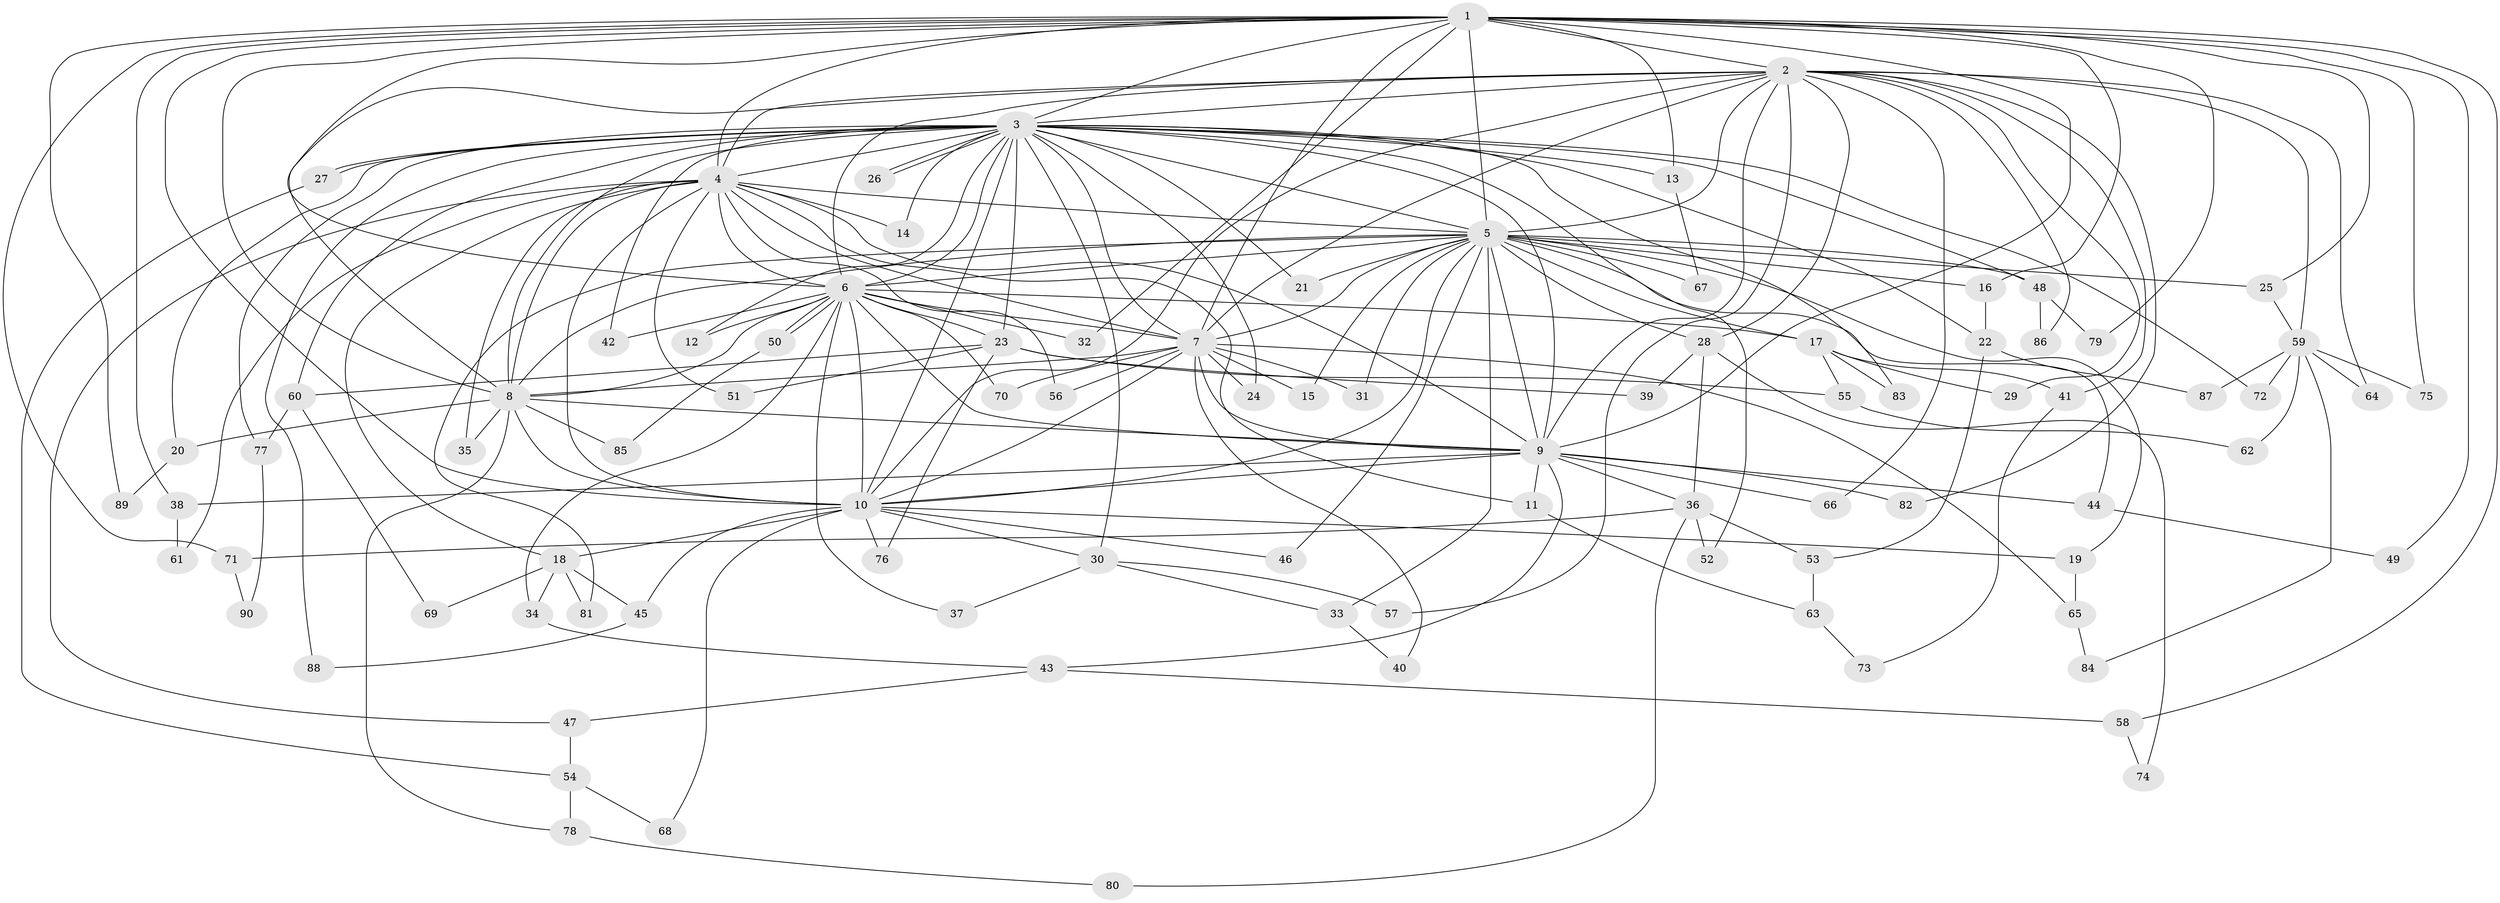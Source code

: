 // Generated by graph-tools (version 1.1) at 2025/01/03/09/25 03:01:34]
// undirected, 90 vertices, 205 edges
graph export_dot {
graph [start="1"]
  node [color=gray90,style=filled];
  1;
  2;
  3;
  4;
  5;
  6;
  7;
  8;
  9;
  10;
  11;
  12;
  13;
  14;
  15;
  16;
  17;
  18;
  19;
  20;
  21;
  22;
  23;
  24;
  25;
  26;
  27;
  28;
  29;
  30;
  31;
  32;
  33;
  34;
  35;
  36;
  37;
  38;
  39;
  40;
  41;
  42;
  43;
  44;
  45;
  46;
  47;
  48;
  49;
  50;
  51;
  52;
  53;
  54;
  55;
  56;
  57;
  58;
  59;
  60;
  61;
  62;
  63;
  64;
  65;
  66;
  67;
  68;
  69;
  70;
  71;
  72;
  73;
  74;
  75;
  76;
  77;
  78;
  79;
  80;
  81;
  82;
  83;
  84;
  85;
  86;
  87;
  88;
  89;
  90;
  1 -- 2;
  1 -- 3;
  1 -- 4;
  1 -- 5;
  1 -- 6;
  1 -- 7;
  1 -- 8;
  1 -- 9;
  1 -- 10;
  1 -- 13;
  1 -- 16;
  1 -- 25;
  1 -- 32;
  1 -- 38;
  1 -- 49;
  1 -- 58;
  1 -- 71;
  1 -- 75;
  1 -- 79;
  1 -- 89;
  2 -- 3;
  2 -- 4;
  2 -- 5;
  2 -- 6;
  2 -- 7;
  2 -- 8;
  2 -- 9;
  2 -- 10;
  2 -- 28;
  2 -- 29;
  2 -- 41;
  2 -- 57;
  2 -- 59;
  2 -- 64;
  2 -- 66;
  2 -- 82;
  2 -- 86;
  3 -- 4;
  3 -- 5;
  3 -- 6;
  3 -- 7;
  3 -- 8;
  3 -- 9;
  3 -- 10;
  3 -- 12;
  3 -- 13;
  3 -- 14;
  3 -- 20;
  3 -- 21;
  3 -- 22;
  3 -- 23;
  3 -- 24;
  3 -- 26;
  3 -- 26;
  3 -- 27;
  3 -- 27;
  3 -- 30;
  3 -- 42;
  3 -- 48;
  3 -- 52;
  3 -- 60;
  3 -- 72;
  3 -- 77;
  3 -- 83;
  3 -- 88;
  4 -- 5;
  4 -- 6;
  4 -- 7;
  4 -- 8;
  4 -- 9;
  4 -- 10;
  4 -- 11;
  4 -- 14;
  4 -- 18;
  4 -- 35;
  4 -- 47;
  4 -- 51;
  4 -- 56;
  4 -- 61;
  5 -- 6;
  5 -- 7;
  5 -- 8;
  5 -- 9;
  5 -- 10;
  5 -- 15;
  5 -- 16;
  5 -- 17;
  5 -- 19;
  5 -- 21;
  5 -- 25;
  5 -- 28;
  5 -- 31;
  5 -- 33;
  5 -- 44;
  5 -- 46;
  5 -- 48;
  5 -- 67;
  5 -- 81;
  6 -- 7;
  6 -- 8;
  6 -- 9;
  6 -- 10;
  6 -- 12;
  6 -- 17;
  6 -- 23;
  6 -- 32;
  6 -- 34;
  6 -- 37;
  6 -- 42;
  6 -- 50;
  6 -- 50;
  6 -- 70;
  7 -- 8;
  7 -- 9;
  7 -- 10;
  7 -- 15;
  7 -- 24;
  7 -- 31;
  7 -- 40;
  7 -- 56;
  7 -- 65;
  7 -- 70;
  8 -- 9;
  8 -- 10;
  8 -- 20;
  8 -- 35;
  8 -- 78;
  8 -- 85;
  9 -- 10;
  9 -- 11;
  9 -- 36;
  9 -- 38;
  9 -- 43;
  9 -- 44;
  9 -- 66;
  9 -- 82;
  10 -- 18;
  10 -- 19;
  10 -- 30;
  10 -- 45;
  10 -- 46;
  10 -- 68;
  10 -- 76;
  11 -- 63;
  13 -- 67;
  16 -- 22;
  17 -- 29;
  17 -- 41;
  17 -- 55;
  17 -- 83;
  18 -- 34;
  18 -- 45;
  18 -- 69;
  18 -- 81;
  19 -- 65;
  20 -- 89;
  22 -- 53;
  22 -- 87;
  23 -- 39;
  23 -- 51;
  23 -- 55;
  23 -- 60;
  23 -- 76;
  25 -- 59;
  27 -- 54;
  28 -- 36;
  28 -- 39;
  28 -- 74;
  30 -- 33;
  30 -- 37;
  30 -- 57;
  33 -- 40;
  34 -- 43;
  36 -- 52;
  36 -- 53;
  36 -- 71;
  36 -- 80;
  38 -- 61;
  41 -- 73;
  43 -- 47;
  43 -- 58;
  44 -- 49;
  45 -- 88;
  47 -- 54;
  48 -- 79;
  48 -- 86;
  50 -- 85;
  53 -- 63;
  54 -- 68;
  54 -- 78;
  55 -- 62;
  58 -- 74;
  59 -- 62;
  59 -- 64;
  59 -- 72;
  59 -- 75;
  59 -- 84;
  59 -- 87;
  60 -- 69;
  60 -- 77;
  63 -- 73;
  65 -- 84;
  71 -- 90;
  77 -- 90;
  78 -- 80;
}
